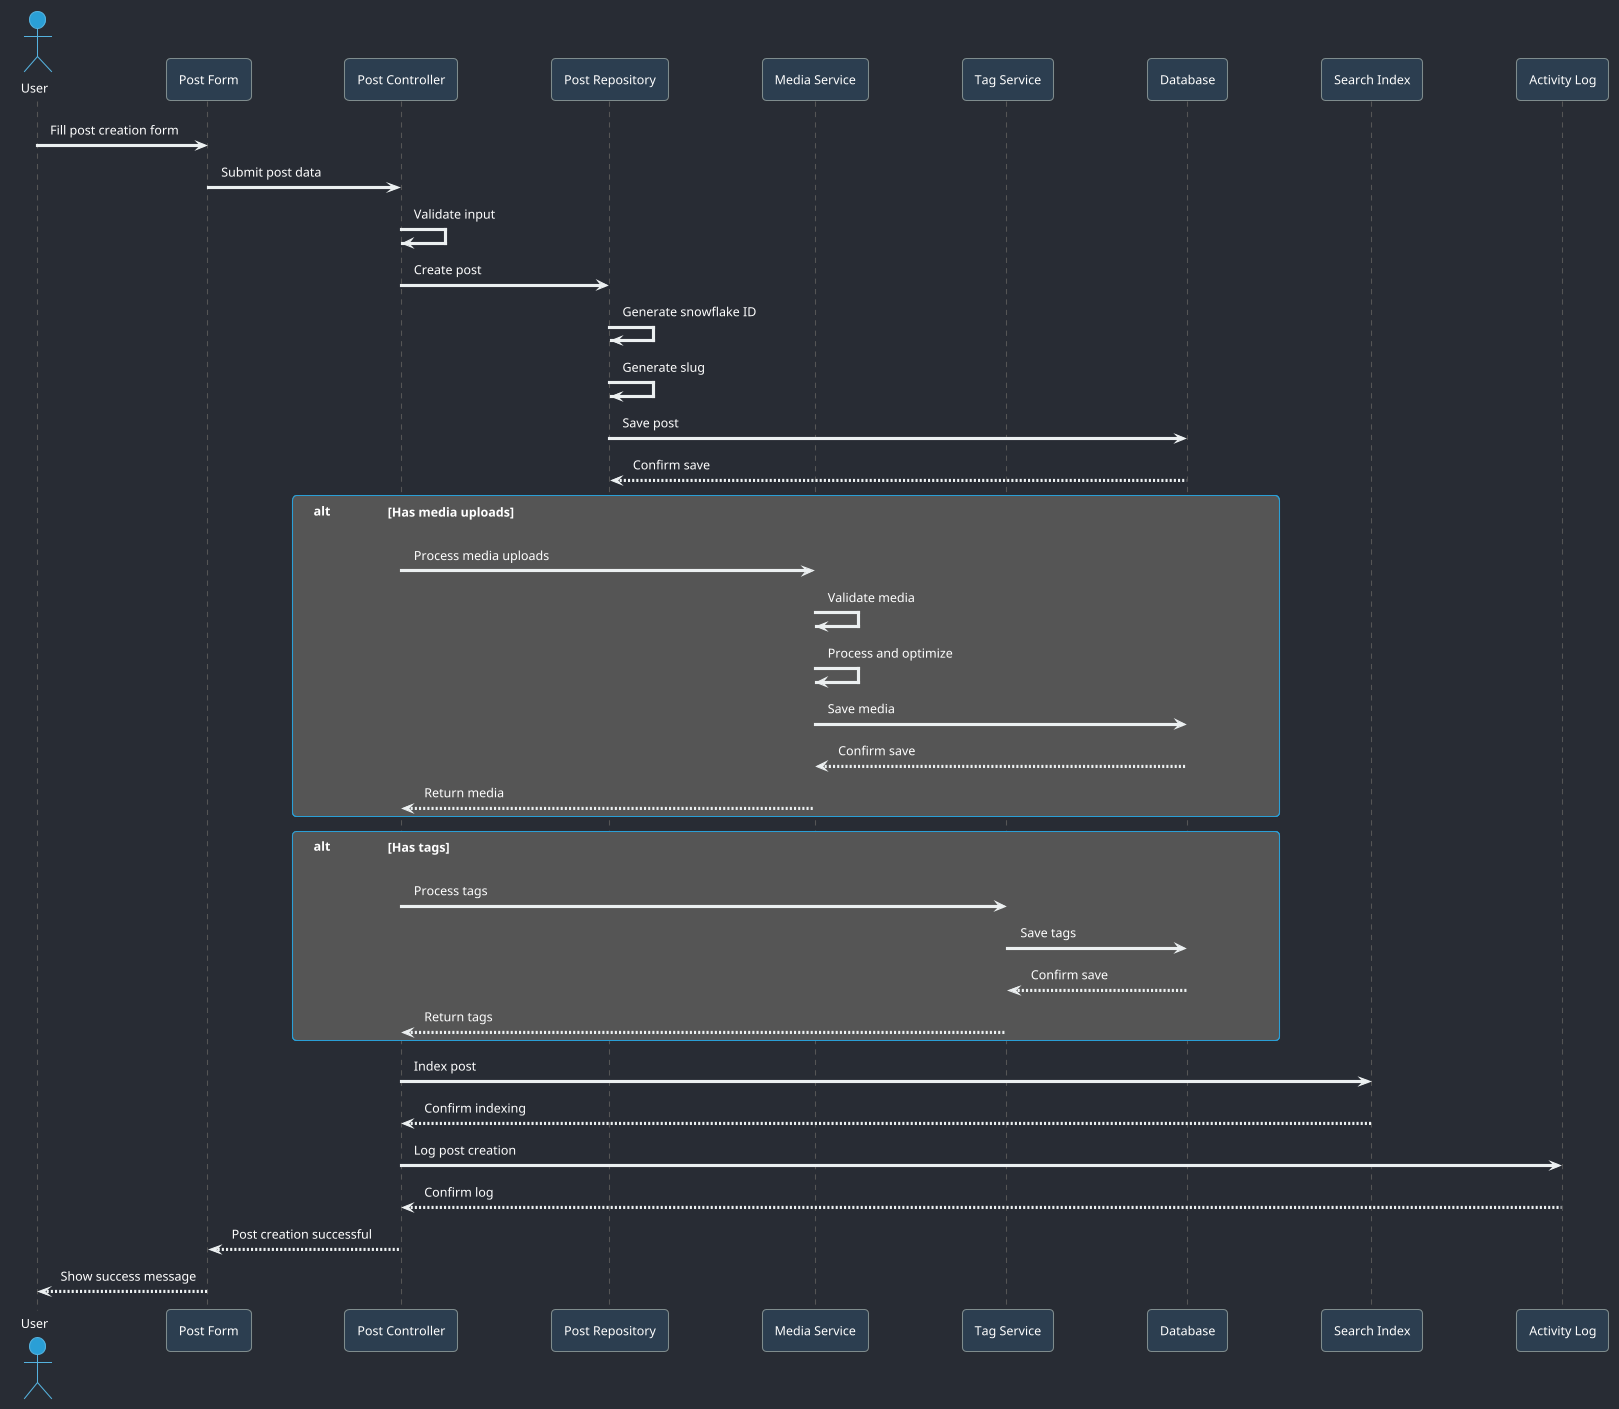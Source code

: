 @startuml Post Creation Sequence (Dark Mode)

' Dark mode theme
!theme cyborg
skinparam backgroundColor #282c34
skinparam ArrowColor #ecf0f1
skinparam shadowing false
skinparam DefaultFontColor #FFFFFF

' Define styles
skinparam participant {
    BackgroundColor #2c3e50
    BorderColor #7f8c8d
    FontColor #FFFFFF
}

' Participants
actor User as "User"
participant PostForm as "Post Form"
participant PostController as "Post Controller"
participant PostRepository as "Post Repository"
participant MediaService as "Media Service"
participant TagService as "Tag Service"
participant Database as "Database"
participant SearchIndex as "Search Index"
participant ActivityLog as "Activity Log"

' Sequence
User -> PostForm: Fill post creation form
PostForm -> PostController: Submit post data
PostController -> PostController: Validate input
PostController -> PostRepository: Create post
PostRepository -> PostRepository: Generate snowflake ID
PostRepository -> PostRepository: Generate slug
PostRepository -> Database: Save post
Database --> PostRepository: Confirm save

alt Has media uploads
    PostController -> MediaService: Process media uploads
    MediaService -> MediaService: Validate media
    MediaService -> MediaService: Process and optimize
    MediaService -> Database: Save media
    Database --> MediaService: Confirm save
    MediaService --> PostController: Return media
end

alt Has tags
    PostController -> TagService: Process tags
    TagService -> Database: Save tags
    Database --> TagService: Confirm save
    TagService --> PostController: Return tags
end

PostController -> SearchIndex: Index post
SearchIndex --> PostController: Confirm indexing
PostController -> ActivityLog: Log post creation
ActivityLog --> PostController: Confirm log
PostController --> PostForm: Post creation successful
PostForm --> User: Show success message

@enduml
